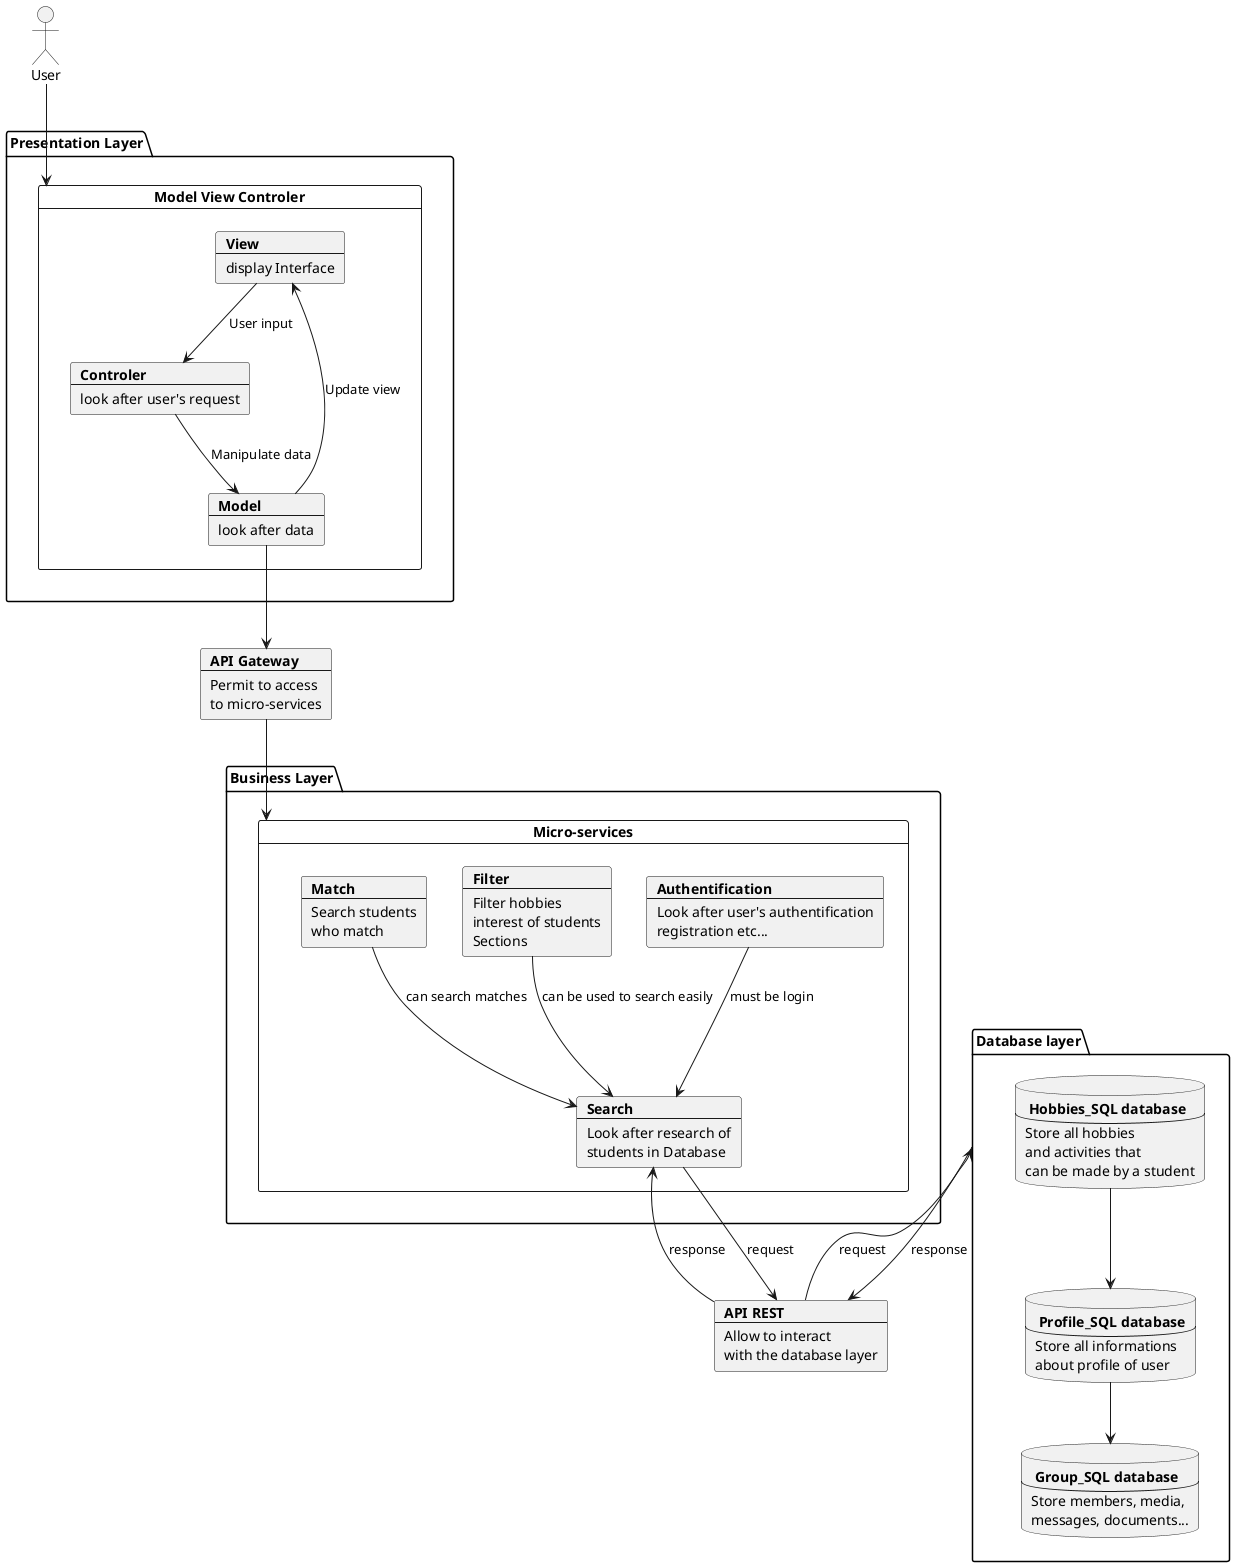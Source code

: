 @startuml
actor User
package "Presentation Layer" {
card "Model View Controler" as MVC {
    card View [
    <b>View
    ----
    display Interface
    ]
    card Model [
    <b>Model
    ----
    look after data
    ]
    card Controler [
    <b>Controler
    ----
    look after user's request
    ]
    View --> Controler : User input
    Controler --> Model : Manipulate data
    Model --> View : Update view
}
}
card api [
    <b>API Gateway
    ---
    Permit to access
    to micro-services
]
Model --> api
package "Database layer" as db {
    database user [
        <b> Profile_SQL database
        ---
        Store all informations
        about profile of user
    ]
    database hobbies [
        <b> Hobbies_SQL database
        ---
        Store all hobbies
        and activities that
        can be made by a student
    ]
    database group [
        <b> Group_SQL database
        ---
        Store members, media,
        messages, documents...
    ]
    hobbies --> user
    user --> group
}
package "Business Layer" {
card "Micro-services" as MS {
    card auth [
        <b>Authentification
        ----
        Look after user's authentification
        registration etc...
    ]
    card search [
        <b>Search
        ---
        Look after research of
        students in Database
    ]
    card filter [
        <b>Filter
        ---
        Filter hobbies
        interest of students
        Sections
    ]
    card match [
        <b>Match
        ---
        Search students
        who match
    ]

match --> search : can search matches
filter --> search : can be used to search easily
auth --> search : must be login
}
}
card rest [
    <b>API REST
    ---
    Allow to interact
    with the database layer
]

db --> rest: response
rest --> db: request
search --> rest: request
rest --> search: response
api --> MS

User --> MVC

@enduml